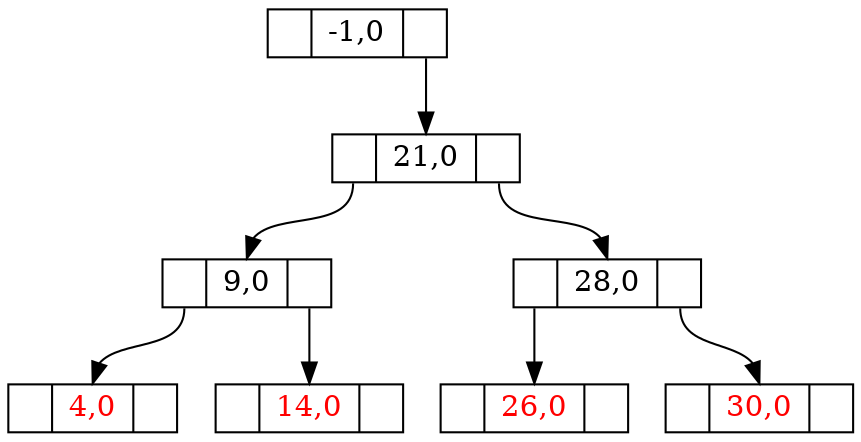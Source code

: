 digraph G {
node [shape = record, height = .1, color = "black"];
-1[label = "<L> |<D> -1,0|<R> "];
21[label = "<L> |<D> 21,0|<R> "];
9[label = "<L> |<D> 9,0|<R> "];
28[label = "<L> |<D> 28,0|<R> "];
4[label = "<L> |<D> 4,0|<R> ",fontcolor="red"];
14[label = "<L> |<D> 14,0|<R> ",fontcolor="red"];
26[label = "<L> |<D> 26,0|<R> ",fontcolor="red"];
30[label = "<L> |<D> 30,0|<R> ",fontcolor="red"];
"-1":R -> "21":D;
"21":L -> "9":D;
"21":R -> "28":D;
"9":L -> "4":D;
"9":R -> "14":D;
"28":L -> "26":D;
"28":R -> "30":D;
}
